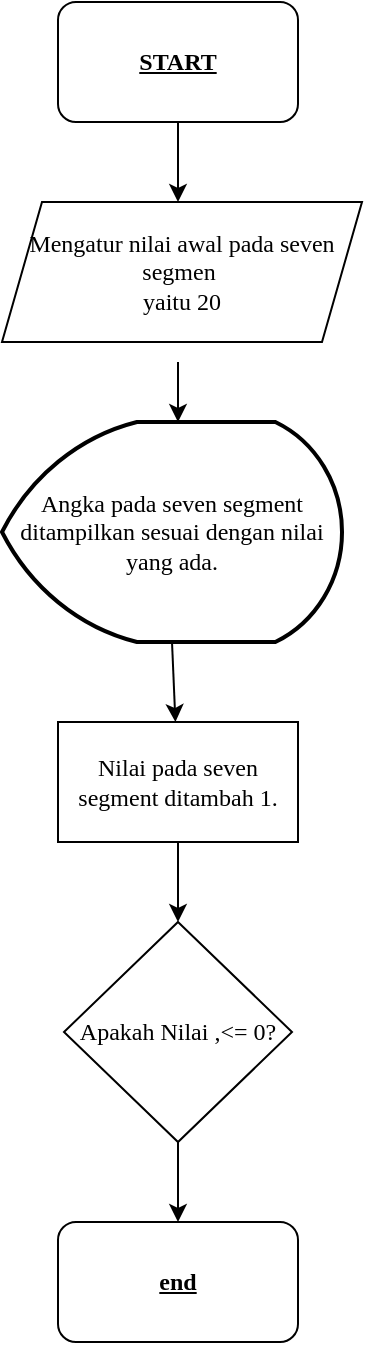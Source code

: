 <mxfile version="24.7.17">
  <diagram name="Halaman-1" id="i84QCJt9rLugw1j3BT0l">
    <mxGraphModel dx="1500" dy="796" grid="1" gridSize="10" guides="1" tooltips="1" connect="1" arrows="1" fold="1" page="1" pageScale="1" pageWidth="850" pageHeight="1100" math="0" shadow="0">
      <root>
        <mxCell id="0" />
        <mxCell id="1" parent="0" />
        <mxCell id="JNMpEH79BWN4epBnPVUM-1" value="&lt;b&gt;&lt;font face=&quot;Times New Roman&quot;&gt;START&lt;/font&gt;&lt;/b&gt;" style="rounded=1;whiteSpace=wrap;html=1;fontStyle=4;fontFamily=Verdana;" parent="1" vertex="1">
          <mxGeometry x="358" y="20" width="120" height="60" as="geometry" />
        </mxCell>
        <mxCell id="JNMpEH79BWN4epBnPVUM-3" value="" style="endArrow=classic;html=1;rounded=0;entryX=0.5;entryY=0;entryDx=0;entryDy=0;entryPerimeter=0;" parent="1" source="JNMpEH79BWN4epBnPVUM-1" edge="1">
          <mxGeometry width="50" height="50" relative="1" as="geometry">
            <mxPoint x="430" y="140" as="sourcePoint" />
            <mxPoint x="418" y="120" as="targetPoint" />
          </mxGeometry>
        </mxCell>
        <mxCell id="JNMpEH79BWN4epBnPVUM-4" value="&lt;font face=&quot;Times New Roman&quot;&gt;Apakah Nilai ,&amp;lt;= 0?&lt;/font&gt;" style="rhombus;whiteSpace=wrap;html=1;" parent="1" vertex="1">
          <mxGeometry x="361" y="480" width="114" height="110" as="geometry" />
        </mxCell>
        <mxCell id="JNMpEH79BWN4epBnPVUM-5" value="" style="endArrow=classic;html=1;rounded=0;exitX=0.5;exitY=1;exitDx=0;exitDy=0;entryX=0.5;entryY=0;entryDx=0;entryDy=0;" parent="1" source="JNMpEH79BWN4epBnPVUM-4" target="JNMpEH79BWN4epBnPVUM-9" edge="1">
          <mxGeometry width="50" height="50" relative="1" as="geometry">
            <mxPoint x="521" y="710" as="sourcePoint" />
            <mxPoint x="421" y="630" as="targetPoint" />
          </mxGeometry>
        </mxCell>
        <mxCell id="JNMpEH79BWN4epBnPVUM-6" value="" style="endArrow=classic;html=1;rounded=0;exitX=0.5;exitY=1;exitDx=0;exitDy=0;entryX=0.5;entryY=0;entryDx=0;entryDy=0;" parent="1" edge="1">
          <mxGeometry width="50" height="50" relative="1" as="geometry">
            <mxPoint x="418" y="200" as="sourcePoint" />
            <mxPoint x="418" y="230" as="targetPoint" />
          </mxGeometry>
        </mxCell>
        <mxCell id="JNMpEH79BWN4epBnPVUM-7" style="edgeStyle=orthogonalEdgeStyle;rounded=0;orthogonalLoop=1;jettySize=auto;html=1;entryX=0.5;entryY=0;entryDx=0;entryDy=0;" parent="1" source="JNMpEH79BWN4epBnPVUM-8" target="JNMpEH79BWN4epBnPVUM-4" edge="1">
          <mxGeometry relative="1" as="geometry" />
        </mxCell>
        <mxCell id="JNMpEH79BWN4epBnPVUM-8" value="&lt;font face=&quot;Times New Roman&quot;&gt;Nilai pada seven segment ditambah 1.&lt;/font&gt;" style="rounded=0;whiteSpace=wrap;html=1;" parent="1" vertex="1">
          <mxGeometry x="358" y="380" width="120" height="60" as="geometry" />
        </mxCell>
        <mxCell id="JNMpEH79BWN4epBnPVUM-9" value="&lt;b&gt;&lt;font face=&quot;Times New Roman&quot;&gt;end&lt;/font&gt;&lt;/b&gt;" style="rounded=1;whiteSpace=wrap;html=1;fontStyle=4;fontFamily=Verdana;" parent="1" vertex="1">
          <mxGeometry x="358" y="630" width="120" height="60" as="geometry" />
        </mxCell>
        <mxCell id="JNMpEH79BWN4epBnPVUM-10" value="&lt;font face=&quot;Times New Roman&quot;&gt;Angka pada seven segment ditampilkan sesuai dengan nilai yang ada.&lt;/font&gt;" style="strokeWidth=2;html=1;shape=mxgraph.flowchart.display;whiteSpace=wrap;" parent="1" vertex="1">
          <mxGeometry x="330" y="230" width="170" height="110" as="geometry" />
        </mxCell>
        <mxCell id="JNMpEH79BWN4epBnPVUM-11" value="" style="endArrow=classic;html=1;rounded=0;exitX=0.5;exitY=1;exitDx=0;exitDy=0;exitPerimeter=0;" parent="1" source="JNMpEH79BWN4epBnPVUM-10" target="JNMpEH79BWN4epBnPVUM-8" edge="1">
          <mxGeometry width="50" height="50" relative="1" as="geometry">
            <mxPoint x="390" y="420" as="sourcePoint" />
            <mxPoint x="440" y="370" as="targetPoint" />
          </mxGeometry>
        </mxCell>
        <mxCell id="JNMpEH79BWN4epBnPVUM-15" value="&lt;font face=&quot;Times New Roman&quot;&gt;Mengatur nilai awal pada seven segmen&amp;nbsp;&lt;/font&gt;&lt;div&gt;&lt;font face=&quot;lWtG1cyGPfQMQ6QU7JfC&quot;&gt;yaitu 20&lt;/font&gt;&lt;/div&gt;" style="shape=parallelogram;perimeter=parallelogramPerimeter;whiteSpace=wrap;html=1;fixedSize=1;" parent="1" vertex="1">
          <mxGeometry x="330" y="120" width="180" height="70" as="geometry" />
        </mxCell>
      </root>
    </mxGraphModel>
  </diagram>
</mxfile>
